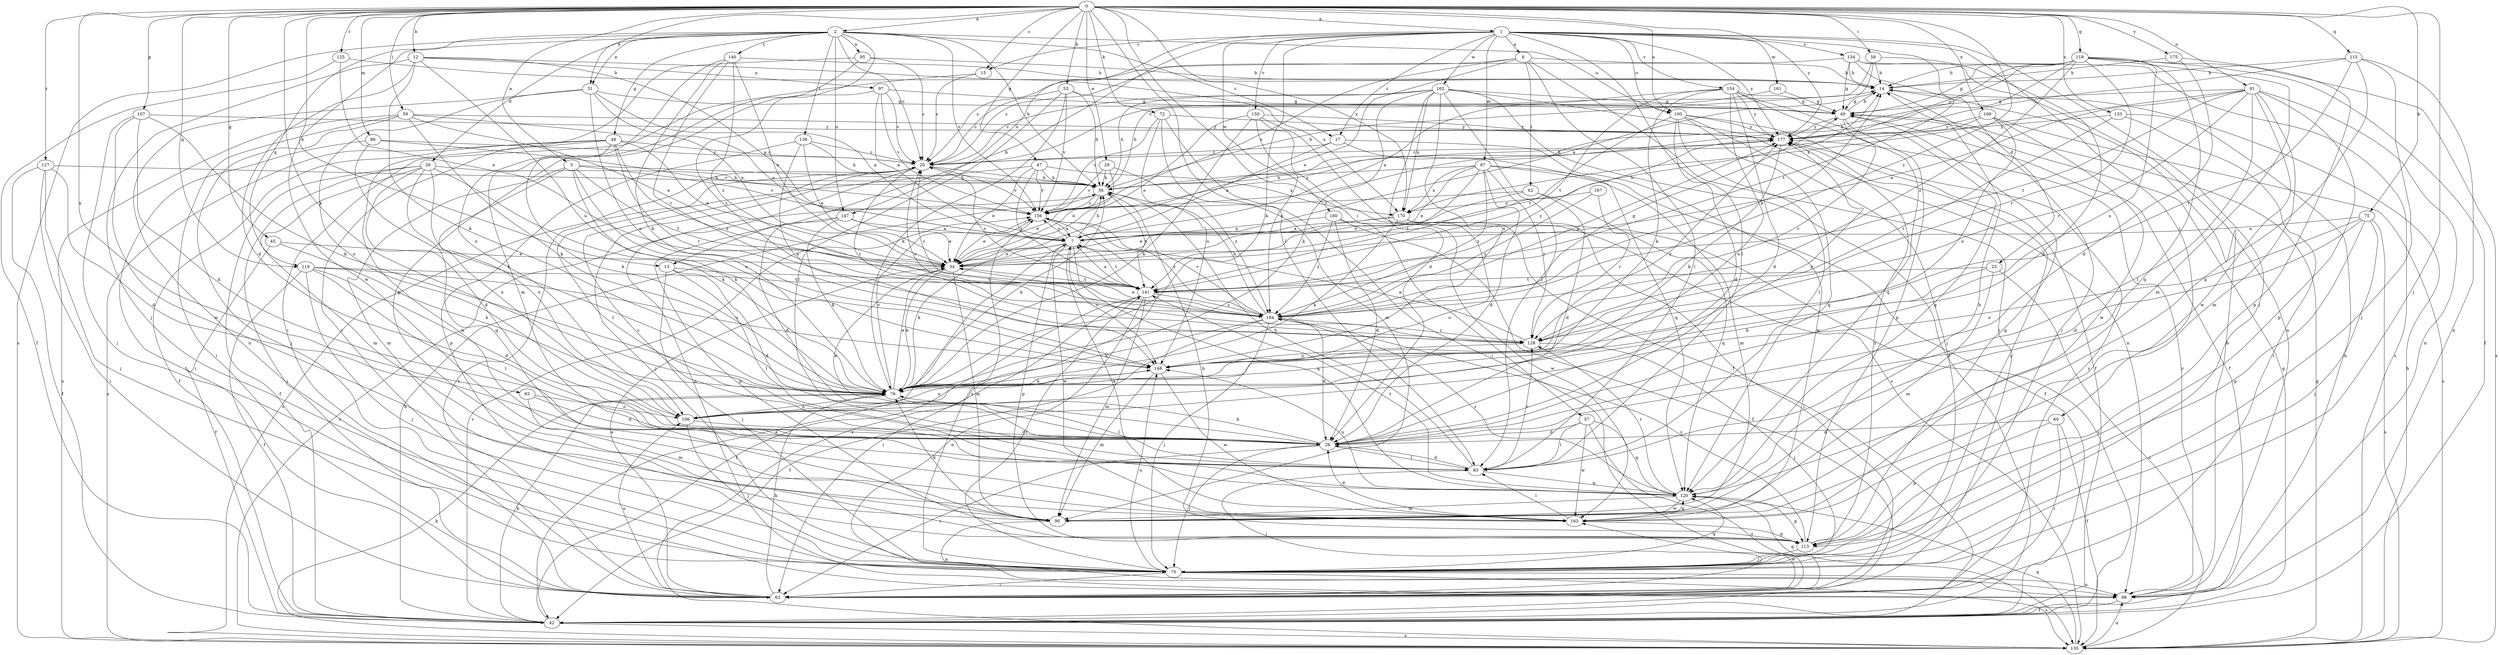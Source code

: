 strict digraph  {
0;
1;
2;
5;
6;
7;
12;
13;
14;
15;
17;
20;
23;
26;
28;
29;
31;
34;
42;
45;
47;
48;
49;
53;
56;
57;
58;
59;
60;
62;
63;
65;
70;
72;
75;
76;
83;
86;
87;
90;
91;
95;
97;
98;
100;
106;
107;
113;
115;
118;
119;
120;
125;
127;
128;
133;
134;
135;
136;
140;
141;
147;
148;
150;
154;
156;
160;
161;
162;
163;
167;
169;
170;
175;
177;
184;
0 -> 1  [label=a];
0 -> 2  [label=a];
0 -> 5  [label=a];
0 -> 12  [label=b];
0 -> 13  [label=b];
0 -> 15  [label=c];
0 -> 29  [label=e];
0 -> 31  [label=e];
0 -> 45  [label=g];
0 -> 47  [label=g];
0 -> 53  [label=h];
0 -> 57  [label=i];
0 -> 58  [label=i];
0 -> 59  [label=i];
0 -> 65  [label=x];
0 -> 70  [label=j];
0 -> 72  [label=k];
0 -> 75  [label=k];
0 -> 76  [label=k];
0 -> 83  [label=l];
0 -> 86  [label=m];
0 -> 91  [label=n];
0 -> 100  [label=o];
0 -> 107  [label=p];
0 -> 115  [label=q];
0 -> 118  [label=q];
0 -> 119  [label=q];
0 -> 125  [label=r];
0 -> 127  [label=r];
0 -> 133  [label=s];
0 -> 169  [label=x];
0 -> 170  [label=x];
0 -> 175  [label=y];
0 -> 177  [label=y];
0 -> 184  [label=z];
1 -> 6  [label=a];
1 -> 13  [label=b];
1 -> 15  [label=c];
1 -> 17  [label=c];
1 -> 23  [label=d];
1 -> 60  [label=i];
1 -> 70  [label=j];
1 -> 76  [label=k];
1 -> 83  [label=l];
1 -> 87  [label=m];
1 -> 100  [label=o];
1 -> 134  [label=s];
1 -> 147  [label=u];
1 -> 150  [label=v];
1 -> 154  [label=v];
1 -> 160  [label=w];
1 -> 161  [label=w];
1 -> 162  [label=w];
1 -> 177  [label=y];
2 -> 17  [label=c];
2 -> 20  [label=c];
2 -> 26  [label=d];
2 -> 31  [label=e];
2 -> 48  [label=g];
2 -> 56  [label=h];
2 -> 95  [label=n];
2 -> 100  [label=o];
2 -> 113  [label=p];
2 -> 119  [label=q];
2 -> 135  [label=s];
2 -> 136  [label=t];
2 -> 140  [label=t];
2 -> 147  [label=u];
2 -> 156  [label=v];
2 -> 163  [label=w];
5 -> 56  [label=h];
5 -> 76  [label=k];
5 -> 90  [label=m];
5 -> 106  [label=o];
5 -> 141  [label=t];
5 -> 148  [label=u];
5 -> 156  [label=v];
6 -> 14  [label=b];
6 -> 20  [label=c];
6 -> 34  [label=e];
6 -> 62  [label=i];
6 -> 63  [label=i];
6 -> 83  [label=l];
6 -> 156  [label=v];
7 -> 34  [label=e];
7 -> 56  [label=h];
7 -> 76  [label=k];
7 -> 113  [label=p];
7 -> 120  [label=q];
7 -> 141  [label=t];
7 -> 148  [label=u];
7 -> 156  [label=v];
7 -> 163  [label=w];
12 -> 7  [label=a];
12 -> 28  [label=d];
12 -> 70  [label=j];
12 -> 76  [label=k];
12 -> 97  [label=n];
12 -> 148  [label=u];
12 -> 170  [label=x];
13 -> 28  [label=d];
13 -> 70  [label=j];
13 -> 83  [label=l];
13 -> 141  [label=t];
14 -> 49  [label=g];
14 -> 70  [label=j];
15 -> 20  [label=c];
15 -> 63  [label=i];
17 -> 7  [label=a];
17 -> 20  [label=c];
17 -> 120  [label=q];
17 -> 163  [label=w];
20 -> 56  [label=h];
20 -> 70  [label=j];
20 -> 83  [label=l];
20 -> 98  [label=n];
20 -> 128  [label=r];
20 -> 156  [label=v];
23 -> 76  [label=k];
23 -> 90  [label=m];
23 -> 135  [label=s];
23 -> 141  [label=t];
26 -> 28  [label=d];
26 -> 42  [label=f];
26 -> 56  [label=h];
26 -> 63  [label=i];
26 -> 76  [label=k];
26 -> 90  [label=m];
26 -> 106  [label=o];
26 -> 120  [label=q];
28 -> 34  [label=e];
28 -> 63  [label=i];
28 -> 70  [label=j];
28 -> 76  [label=k];
28 -> 83  [label=l];
29 -> 34  [label=e];
29 -> 56  [label=h];
29 -> 156  [label=v];
29 -> 184  [label=z];
31 -> 7  [label=a];
31 -> 34  [label=e];
31 -> 49  [label=g];
31 -> 98  [label=n];
31 -> 106  [label=o];
31 -> 148  [label=u];
34 -> 14  [label=b];
34 -> 76  [label=k];
34 -> 90  [label=m];
34 -> 141  [label=t];
42 -> 7  [label=a];
42 -> 49  [label=g];
42 -> 56  [label=h];
42 -> 76  [label=k];
42 -> 135  [label=s];
42 -> 156  [label=v];
45 -> 34  [label=e];
45 -> 42  [label=f];
45 -> 76  [label=k];
47 -> 34  [label=e];
47 -> 56  [label=h];
47 -> 135  [label=s];
47 -> 141  [label=t];
47 -> 156  [label=v];
47 -> 170  [label=x];
48 -> 20  [label=c];
48 -> 34  [label=e];
48 -> 42  [label=f];
48 -> 76  [label=k];
48 -> 128  [label=r];
48 -> 135  [label=s];
48 -> 163  [label=w];
48 -> 184  [label=z];
49 -> 14  [label=b];
49 -> 42  [label=f];
49 -> 120  [label=q];
49 -> 128  [label=r];
49 -> 177  [label=y];
53 -> 20  [label=c];
53 -> 49  [label=g];
53 -> 56  [label=h];
53 -> 76  [label=k];
53 -> 83  [label=l];
53 -> 156  [label=v];
56 -> 14  [label=b];
56 -> 34  [label=e];
56 -> 135  [label=s];
56 -> 141  [label=t];
56 -> 156  [label=v];
57 -> 28  [label=d];
57 -> 83  [label=l];
57 -> 120  [label=q];
57 -> 135  [label=s];
57 -> 163  [label=w];
58 -> 7  [label=a];
58 -> 14  [label=b];
58 -> 20  [label=c];
58 -> 28  [label=d];
59 -> 7  [label=a];
59 -> 34  [label=e];
59 -> 63  [label=i];
59 -> 70  [label=j];
59 -> 76  [label=k];
59 -> 135  [label=s];
59 -> 177  [label=y];
60 -> 28  [label=d];
60 -> 42  [label=f];
60 -> 63  [label=i];
60 -> 113  [label=p];
62 -> 28  [label=d];
62 -> 34  [label=e];
62 -> 120  [label=q];
62 -> 156  [label=v];
63 -> 20  [label=c];
63 -> 34  [label=e];
63 -> 76  [label=k];
63 -> 106  [label=o];
63 -> 120  [label=q];
63 -> 163  [label=w];
63 -> 177  [label=y];
65 -> 28  [label=d];
65 -> 90  [label=m];
65 -> 106  [label=o];
70 -> 63  [label=i];
70 -> 98  [label=n];
70 -> 120  [label=q];
70 -> 135  [label=s];
70 -> 141  [label=t];
70 -> 148  [label=u];
70 -> 156  [label=v];
70 -> 177  [label=y];
72 -> 63  [label=i];
72 -> 90  [label=m];
72 -> 148  [label=u];
72 -> 156  [label=v];
72 -> 177  [label=y];
75 -> 7  [label=a];
75 -> 28  [label=d];
75 -> 70  [label=j];
75 -> 106  [label=o];
75 -> 113  [label=p];
75 -> 135  [label=s];
76 -> 34  [label=e];
76 -> 56  [label=h];
76 -> 83  [label=l];
76 -> 106  [label=o];
76 -> 156  [label=v];
76 -> 177  [label=y];
83 -> 28  [label=d];
83 -> 56  [label=h];
83 -> 63  [label=i];
83 -> 120  [label=q];
83 -> 128  [label=r];
86 -> 20  [label=c];
86 -> 63  [label=i];
86 -> 76  [label=k];
86 -> 156  [label=v];
87 -> 28  [label=d];
87 -> 34  [label=e];
87 -> 42  [label=f];
87 -> 56  [label=h];
87 -> 90  [label=m];
87 -> 128  [label=r];
87 -> 141  [label=t];
87 -> 170  [label=x];
87 -> 184  [label=z];
90 -> 14  [label=b];
90 -> 76  [label=k];
90 -> 98  [label=n];
91 -> 34  [label=e];
91 -> 49  [label=g];
91 -> 83  [label=l];
91 -> 90  [label=m];
91 -> 98  [label=n];
91 -> 113  [label=p];
91 -> 128  [label=r];
91 -> 141  [label=t];
91 -> 163  [label=w];
91 -> 170  [label=x];
95 -> 14  [label=b];
95 -> 20  [label=c];
95 -> 63  [label=i];
95 -> 90  [label=m];
97 -> 7  [label=a];
97 -> 20  [label=c];
97 -> 49  [label=g];
97 -> 156  [label=v];
97 -> 184  [label=z];
98 -> 14  [label=b];
98 -> 42  [label=f];
98 -> 177  [label=y];
100 -> 28  [label=d];
100 -> 42  [label=f];
100 -> 70  [label=j];
100 -> 83  [label=l];
100 -> 120  [label=q];
100 -> 141  [label=t];
100 -> 177  [label=y];
106 -> 28  [label=d];
106 -> 70  [label=j];
106 -> 148  [label=u];
107 -> 28  [label=d];
107 -> 70  [label=j];
107 -> 76  [label=k];
107 -> 163  [label=w];
107 -> 177  [label=y];
113 -> 49  [label=g];
113 -> 56  [label=h];
113 -> 70  [label=j];
113 -> 177  [label=y];
113 -> 184  [label=z];
115 -> 14  [label=b];
115 -> 70  [label=j];
115 -> 98  [label=n];
115 -> 120  [label=q];
115 -> 128  [label=r];
115 -> 177  [label=y];
118 -> 14  [label=b];
118 -> 42  [label=f];
118 -> 49  [label=g];
118 -> 56  [label=h];
118 -> 90  [label=m];
118 -> 120  [label=q];
118 -> 128  [label=r];
118 -> 135  [label=s];
118 -> 148  [label=u];
118 -> 156  [label=v];
118 -> 177  [label=y];
118 -> 184  [label=z];
119 -> 28  [label=d];
119 -> 42  [label=f];
119 -> 70  [label=j];
119 -> 83  [label=l];
119 -> 141  [label=t];
119 -> 148  [label=u];
120 -> 20  [label=c];
120 -> 90  [label=m];
120 -> 113  [label=p];
120 -> 128  [label=r];
120 -> 141  [label=t];
120 -> 148  [label=u];
120 -> 163  [label=w];
120 -> 184  [label=z];
125 -> 14  [label=b];
125 -> 34  [label=e];
125 -> 42  [label=f];
127 -> 28  [label=d];
127 -> 42  [label=f];
127 -> 56  [label=h];
127 -> 63  [label=i];
127 -> 70  [label=j];
128 -> 7  [label=a];
128 -> 20  [label=c];
128 -> 70  [label=j];
128 -> 148  [label=u];
133 -> 63  [label=i];
133 -> 98  [label=n];
133 -> 128  [label=r];
133 -> 177  [label=y];
134 -> 14  [label=b];
134 -> 20  [label=c];
134 -> 49  [label=g];
134 -> 98  [label=n];
134 -> 135  [label=s];
134 -> 141  [label=t];
135 -> 14  [label=b];
135 -> 49  [label=g];
135 -> 76  [label=k];
135 -> 98  [label=n];
135 -> 120  [label=q];
136 -> 20  [label=c];
136 -> 34  [label=e];
136 -> 56  [label=h];
136 -> 113  [label=p];
136 -> 148  [label=u];
140 -> 14  [label=b];
140 -> 34  [label=e];
140 -> 76  [label=k];
140 -> 106  [label=o];
140 -> 128  [label=r];
140 -> 184  [label=z];
141 -> 7  [label=a];
141 -> 20  [label=c];
141 -> 42  [label=f];
141 -> 63  [label=i];
141 -> 90  [label=m];
141 -> 98  [label=n];
141 -> 177  [label=y];
141 -> 184  [label=z];
147 -> 7  [label=a];
147 -> 28  [label=d];
147 -> 34  [label=e];
147 -> 76  [label=k];
147 -> 113  [label=p];
148 -> 76  [label=k];
148 -> 90  [label=m];
148 -> 163  [label=w];
148 -> 177  [label=y];
150 -> 34  [label=e];
150 -> 42  [label=f];
150 -> 76  [label=k];
150 -> 135  [label=s];
150 -> 177  [label=y];
150 -> 184  [label=z];
154 -> 7  [label=a];
154 -> 28  [label=d];
154 -> 49  [label=g];
154 -> 76  [label=k];
154 -> 106  [label=o];
154 -> 113  [label=p];
154 -> 120  [label=q];
154 -> 141  [label=t];
154 -> 177  [label=y];
156 -> 7  [label=a];
156 -> 34  [label=e];
156 -> 135  [label=s];
156 -> 177  [label=y];
156 -> 184  [label=z];
160 -> 7  [label=a];
160 -> 28  [label=d];
160 -> 42  [label=f];
160 -> 163  [label=w];
160 -> 184  [label=z];
161 -> 49  [label=g];
161 -> 56  [label=h];
162 -> 20  [label=c];
162 -> 28  [label=d];
162 -> 42  [label=f];
162 -> 49  [label=g];
162 -> 56  [label=h];
162 -> 76  [label=k];
162 -> 83  [label=l];
162 -> 98  [label=n];
162 -> 148  [label=u];
162 -> 170  [label=x];
163 -> 7  [label=a];
163 -> 28  [label=d];
163 -> 83  [label=l];
163 -> 113  [label=p];
163 -> 120  [label=q];
167 -> 128  [label=r];
167 -> 170  [label=x];
167 -> 184  [label=z];
169 -> 56  [label=h];
169 -> 135  [label=s];
169 -> 148  [label=u];
169 -> 163  [label=w];
169 -> 177  [label=y];
170 -> 7  [label=a];
170 -> 34  [label=e];
170 -> 63  [label=i];
170 -> 76  [label=k];
170 -> 106  [label=o];
170 -> 135  [label=s];
175 -> 14  [label=b];
175 -> 28  [label=d];
175 -> 113  [label=p];
177 -> 20  [label=c];
177 -> 76  [label=k];
184 -> 14  [label=b];
184 -> 20  [label=c];
184 -> 28  [label=d];
184 -> 34  [label=e];
184 -> 42  [label=f];
184 -> 49  [label=g];
184 -> 56  [label=h];
184 -> 70  [label=j];
184 -> 76  [label=k];
184 -> 128  [label=r];
184 -> 156  [label=v];
184 -> 177  [label=y];
}
